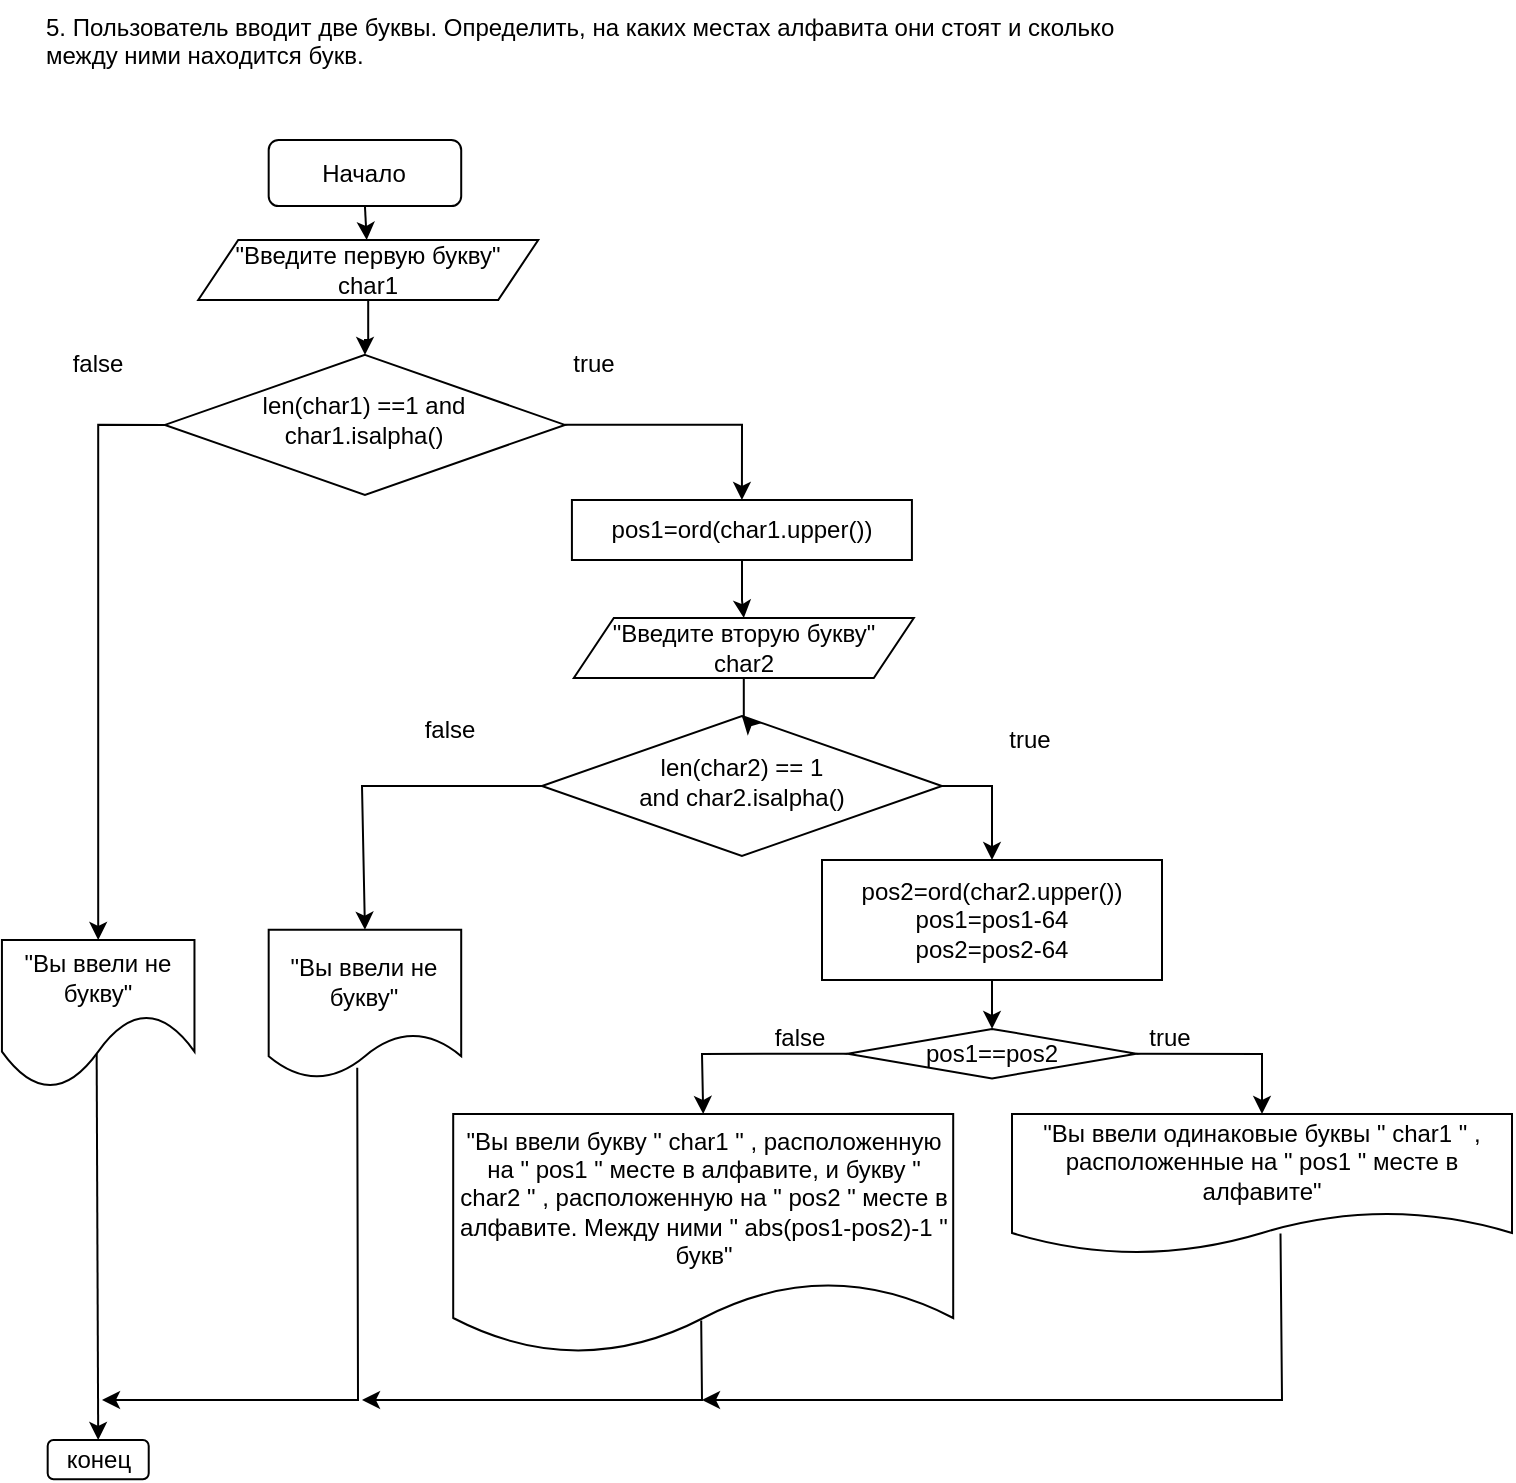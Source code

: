 <mxfile version="17.4.6" type="device"><diagram id="C5RBs43oDa-KdzZeNtuy" name="Page-1"><mxGraphModel dx="1673" dy="841" grid="1" gridSize="10" guides="1" tooltips="1" connect="1" arrows="1" fold="1" page="1" pageScale="1" pageWidth="827" pageHeight="1169" math="0" shadow="0"><root><mxCell id="WIyWlLk6GJQsqaUBKTNV-0"/><mxCell id="WIyWlLk6GJQsqaUBKTNV-1" parent="WIyWlLk6GJQsqaUBKTNV-0"/><mxCell id="yDVHB_X1VmqKTdPNUC2M-0" value="5. Пользователь вводит две буквы. Определить, на каких местах алфавита они стоят и сколько между ними находится букв." style="text;whiteSpace=wrap;html=1;" parent="WIyWlLk6GJQsqaUBKTNV-1" vertex="1"><mxGeometry x="50" y="40" width="550" height="40" as="geometry"/></mxCell><mxCell id="WIyWlLk6GJQsqaUBKTNV-3" value="Начало" style="rounded=1;whiteSpace=wrap;html=1;fontSize=12;glass=0;strokeWidth=1;shadow=0;" parent="WIyWlLk6GJQsqaUBKTNV-1" vertex="1"><mxGeometry x="163.338" y="110" width="96.264" height="33.058" as="geometry"/></mxCell><mxCell id="jTR9t-Z3Nvjf5A9WzM4N-2" style="edgeStyle=orthogonalEdgeStyle;rounded=0;orthogonalLoop=1;jettySize=auto;html=1;entryX=0.5;entryY=0;entryDx=0;entryDy=0;fontFamily=Helvetica;fontSize=12;" edge="1" parent="WIyWlLk6GJQsqaUBKTNV-1" source="WIyWlLk6GJQsqaUBKTNV-6" target="yDVHB_X1VmqKTdPNUC2M-2"><mxGeometry relative="1" as="geometry"/></mxCell><mxCell id="WIyWlLk6GJQsqaUBKTNV-6" value="&lt;font style=&quot;font-size: 12px&quot;&gt;len(char1) ==1 and &lt;br&gt;char1.isalpha()&lt;/font&gt;" style="rhombus;whiteSpace=wrap;html=1;shadow=0;fontFamily=Helvetica;fontSize=12;align=center;strokeWidth=1;spacing=6;spacingTop=-4;" parent="WIyWlLk6GJQsqaUBKTNV-1" vertex="1"><mxGeometry x="111.47" y="217.44" width="200" height="70" as="geometry"/></mxCell><mxCell id="jTR9t-Z3Nvjf5A9WzM4N-1" style="edgeStyle=orthogonalEdgeStyle;rounded=0;orthogonalLoop=1;jettySize=auto;html=1;entryX=0.5;entryY=0;entryDx=0;entryDy=0;fontFamily=Helvetica;fontSize=12;" edge="1" parent="WIyWlLk6GJQsqaUBKTNV-1" source="yDVHB_X1VmqKTdPNUC2M-1" target="WIyWlLk6GJQsqaUBKTNV-6"><mxGeometry relative="1" as="geometry"/></mxCell><mxCell id="yDVHB_X1VmqKTdPNUC2M-1" value="&lt;font style=&quot;font-size: 12px;&quot;&gt;&quot;Введите первую букву&quot;&lt;br style=&quot;font-size: 12px;&quot;&gt;char1&lt;/font&gt;" style="shape=parallelogram;perimeter=parallelogramPerimeter;whiteSpace=wrap;html=1;fixedSize=1;fontSize=12;" parent="WIyWlLk6GJQsqaUBKTNV-1" vertex="1"><mxGeometry x="128.11" y="160" width="170" height="30" as="geometry"/></mxCell><mxCell id="jTR9t-Z3Nvjf5A9WzM4N-3" style="edgeStyle=orthogonalEdgeStyle;rounded=0;orthogonalLoop=1;jettySize=auto;html=1;entryX=0.5;entryY=0;entryDx=0;entryDy=0;fontFamily=Helvetica;fontSize=12;" edge="1" parent="WIyWlLk6GJQsqaUBKTNV-1" source="yDVHB_X1VmqKTdPNUC2M-2" target="yDVHB_X1VmqKTdPNUC2M-5"><mxGeometry relative="1" as="geometry"/></mxCell><mxCell id="yDVHB_X1VmqKTdPNUC2M-2" value="pos1=ord(char1.upper())" style="rounded=0;whiteSpace=wrap;html=1;fontSize=12;" parent="WIyWlLk6GJQsqaUBKTNV-1" vertex="1"><mxGeometry x="314.96" y="290" width="170" height="30" as="geometry"/></mxCell><mxCell id="yDVHB_X1VmqKTdPNUC2M-4" value="len(char2) == 1 &lt;br&gt;and char2.isalpha()" style="rhombus;whiteSpace=wrap;html=1;shadow=0;fontFamily=Helvetica;fontSize=12;align=center;strokeWidth=1;spacing=6;spacingTop=-4;" parent="WIyWlLk6GJQsqaUBKTNV-1" vertex="1"><mxGeometry x="299.962" y="397.996" width="200" height="70" as="geometry"/></mxCell><mxCell id="jTR9t-Z3Nvjf5A9WzM4N-4" style="edgeStyle=orthogonalEdgeStyle;rounded=0;orthogonalLoop=1;jettySize=auto;html=1;entryX=0.5;entryY=0;entryDx=0;entryDy=0;fontFamily=Helvetica;fontSize=12;" edge="1" parent="WIyWlLk6GJQsqaUBKTNV-1" source="yDVHB_X1VmqKTdPNUC2M-5" target="yDVHB_X1VmqKTdPNUC2M-4"><mxGeometry relative="1" as="geometry"/></mxCell><mxCell id="yDVHB_X1VmqKTdPNUC2M-5" value="&quot;Введите вторую букву&quot;&lt;br style=&quot;font-size: 12px;&quot;&gt;char2" style="shape=parallelogram;perimeter=parallelogramPerimeter;whiteSpace=wrap;html=1;fixedSize=1;fontSize=12;" parent="WIyWlLk6GJQsqaUBKTNV-1" vertex="1"><mxGeometry x="315.907" y="349.0" width="170" height="30" as="geometry"/></mxCell><mxCell id="jTR9t-Z3Nvjf5A9WzM4N-6" style="edgeStyle=orthogonalEdgeStyle;rounded=0;orthogonalLoop=1;jettySize=auto;html=1;entryX=0.5;entryY=0;entryDx=0;entryDy=0;fontFamily=Helvetica;fontSize=12;" edge="1" parent="WIyWlLk6GJQsqaUBKTNV-1" source="yDVHB_X1VmqKTdPNUC2M-6" target="wmC57i1RML7s9xTp8DVh-9"><mxGeometry relative="1" as="geometry"/></mxCell><mxCell id="yDVHB_X1VmqKTdPNUC2M-6" value="&lt;font style=&quot;font-size: 12px&quot;&gt;pos2=ord(char2.upper())&lt;br&gt;pos1=pos1-64&lt;br&gt;pos2=pos2-64&lt;/font&gt;" style="rounded=0;whiteSpace=wrap;html=1;fontSize=12;" parent="WIyWlLk6GJQsqaUBKTNV-1" vertex="1"><mxGeometry x="440.002" y="470.002" width="170" height="60" as="geometry"/></mxCell><mxCell id="yDVHB_X1VmqKTdPNUC2M-7" value="&quot;Вы ввели не букву&quot;" style="shape=document;whiteSpace=wrap;html=1;boundedLbl=1;size=0.5;fontSize=12;" parent="WIyWlLk6GJQsqaUBKTNV-1" vertex="1"><mxGeometry x="29.97" y="509.996" width="96.264" height="74.38" as="geometry"/></mxCell><mxCell id="yDVHB_X1VmqKTdPNUC2M-8" value="" style="endArrow=classic;html=1;rounded=0;exitX=0.5;exitY=1;exitDx=0;exitDy=0;" parent="WIyWlLk6GJQsqaUBKTNV-1" source="WIyWlLk6GJQsqaUBKTNV-3" target="yDVHB_X1VmqKTdPNUC2M-1" edge="1"><mxGeometry width="50" height="50" relative="1" as="geometry"><mxPoint x="401.992" y="258.76" as="sourcePoint"/><mxPoint x="442.102" y="217.438" as="targetPoint"/></mxGeometry></mxCell><mxCell id="yDVHB_X1VmqKTdPNUC2M-13" value="true" style="text;html=1;strokeColor=none;fillColor=none;align=center;verticalAlign=middle;whiteSpace=wrap;rounded=0;" parent="WIyWlLk6GJQsqaUBKTNV-1" vertex="1"><mxGeometry x="302.166" y="210.009" width="48.132" height="24.793" as="geometry"/></mxCell><mxCell id="yDVHB_X1VmqKTdPNUC2M-17" value="false" style="text;html=1;strokeColor=none;fillColor=none;align=center;verticalAlign=middle;whiteSpace=wrap;rounded=0;fontSize=12;" parent="WIyWlLk6GJQsqaUBKTNV-1" vertex="1"><mxGeometry x="54.036" y="210.005" width="48.132" height="24.793" as="geometry"/></mxCell><mxCell id="yDVHB_X1VmqKTdPNUC2M-20" value="true" style="text;html=1;strokeColor=none;fillColor=none;align=center;verticalAlign=middle;whiteSpace=wrap;rounded=0;fontSize=12;" parent="WIyWlLk6GJQsqaUBKTNV-1" vertex="1"><mxGeometry x="520.004" y="398.003" width="48.132" height="24.793" as="geometry"/></mxCell><mxCell id="yDVHB_X1VmqKTdPNUC2M-21" value="false" style="text;html=1;strokeColor=none;fillColor=none;align=center;verticalAlign=middle;whiteSpace=wrap;rounded=0;fontSize=12;" parent="WIyWlLk6GJQsqaUBKTNV-1" vertex="1"><mxGeometry x="229.999" y="392.203" width="48.132" height="24.793" as="geometry"/></mxCell><mxCell id="yDVHB_X1VmqKTdPNUC2M-22" value="" style="endArrow=classic;html=1;rounded=0;entryX=0.5;entryY=0;entryDx=0;entryDy=0;exitX=0;exitY=0.5;exitDx=0;exitDy=0;fontSize=9;" parent="WIyWlLk6GJQsqaUBKTNV-1" source="yDVHB_X1VmqKTdPNUC2M-4" target="yDVHB_X1VmqKTdPNUC2M-23" edge="1"><mxGeometry width="50" height="50" relative="1" as="geometry"><mxPoint x="200.44" y="457.107" as="sourcePoint"/><mxPoint x="497.253" y="473.636" as="targetPoint"/><Array as="points"><mxPoint x="210" y="433"/></Array></mxGeometry></mxCell><mxCell id="yDVHB_X1VmqKTdPNUC2M-23" value="&quot;Вы ввели не букву&quot;" style="shape=document;whiteSpace=wrap;html=1;boundedLbl=1;fontSize=12;" parent="WIyWlLk6GJQsqaUBKTNV-1" vertex="1"><mxGeometry x="163.338" y="504.856" width="96.264" height="74.38" as="geometry"/></mxCell><mxCell id="yDVHB_X1VmqKTdPNUC2M-12" style="edgeStyle=orthogonalEdgeStyle;rounded=0;orthogonalLoop=1;jettySize=auto;html=1;entryX=0.5;entryY=0;entryDx=0;entryDy=0;exitX=0;exitY=0.5;exitDx=0;exitDy=0;" parent="WIyWlLk6GJQsqaUBKTNV-1" source="WIyWlLk6GJQsqaUBKTNV-6" target="yDVHB_X1VmqKTdPNUC2M-7" edge="1"><mxGeometry relative="1" as="geometry"/></mxCell><mxCell id="wmC57i1RML7s9xTp8DVh-9" value="pos1==pos2" style="rhombus;whiteSpace=wrap;html=1;fontSize=12;" parent="WIyWlLk6GJQsqaUBKTNV-1" vertex="1"><mxGeometry x="452.808" y="554.444" width="144.396" height="24.793" as="geometry"/></mxCell><mxCell id="wmC57i1RML7s9xTp8DVh-42" value="true" style="text;html=1;strokeColor=none;fillColor=none;align=center;verticalAlign=middle;whiteSpace=wrap;rounded=0;fontSize=12;" parent="WIyWlLk6GJQsqaUBKTNV-1" vertex="1"><mxGeometry x="590.004" y="547.0" width="48.132" height="24.793" as="geometry"/></mxCell><mxCell id="wmC57i1RML7s9xTp8DVh-43" value="false" style="text;html=1;strokeColor=none;fillColor=none;align=center;verticalAlign=middle;whiteSpace=wrap;rounded=0;fontSize=12;" parent="WIyWlLk6GJQsqaUBKTNV-1" vertex="1"><mxGeometry x="404.677" y="547.0" width="48.132" height="24.793" as="geometry"/></mxCell><mxCell id="wmC57i1RML7s9xTp8DVh-52" value="&quot;Вы ввели одинаковые буквы &quot; char1 &quot; , расположенные на &quot; pos1 &quot; месте в алфавите&quot;" style="shape=document;whiteSpace=wrap;html=1;boundedLbl=1;fontSize=12;" parent="WIyWlLk6GJQsqaUBKTNV-1" vertex="1"><mxGeometry x="534.999" y="596.996" width="250" height="70" as="geometry"/></mxCell><mxCell id="wmC57i1RML7s9xTp8DVh-53" value="&quot;Вы ввели букву &quot; char1 &quot; , расположенную на &quot; pos1 &quot; месте в алфавите, и букву &quot; char2 &quot; , расположенную на &quot; pos2 &quot; месте в алфавите. Между ними &quot; abs(pos1-pos2)-1 &quot; букв&quot;" style="shape=document;whiteSpace=wrap;html=1;boundedLbl=1;fontSize=12;" parent="WIyWlLk6GJQsqaUBKTNV-1" vertex="1"><mxGeometry x="255.6" y="597" width="250" height="120" as="geometry"/></mxCell><mxCell id="wmC57i1RML7s9xTp8DVh-56" value="конец" style="rounded=1;whiteSpace=wrap;html=1;fontSize=12;" parent="WIyWlLk6GJQsqaUBKTNV-1" vertex="1"><mxGeometry x="52.84" y="760.0" width="50.52" height="19.59" as="geometry"/></mxCell><mxCell id="jTR9t-Z3Nvjf5A9WzM4N-9" value="" style="endArrow=classic;html=1;rounded=0;fontFamily=Helvetica;fontSize=12;exitX=1;exitY=0.5;exitDx=0;exitDy=0;entryX=0.5;entryY=0;entryDx=0;entryDy=0;" edge="1" parent="WIyWlLk6GJQsqaUBKTNV-1" source="yDVHB_X1VmqKTdPNUC2M-4" target="yDVHB_X1VmqKTdPNUC2M-6"><mxGeometry width="50" height="50" relative="1" as="geometry"><mxPoint x="280" y="568" as="sourcePoint"/><mxPoint x="330" y="518" as="targetPoint"/><Array as="points"><mxPoint x="525" y="433"/></Array></mxGeometry></mxCell><mxCell id="jTR9t-Z3Nvjf5A9WzM4N-10" value="" style="endArrow=classic;html=1;rounded=0;fontFamily=Helvetica;fontSize=12;exitX=0;exitY=0.5;exitDx=0;exitDy=0;entryX=0.5;entryY=0;entryDx=0;entryDy=0;" edge="1" parent="WIyWlLk6GJQsqaUBKTNV-1" source="wmC57i1RML7s9xTp8DVh-9" target="wmC57i1RML7s9xTp8DVh-53"><mxGeometry width="50" height="50" relative="1" as="geometry"><mxPoint x="240" y="577" as="sourcePoint"/><mxPoint x="290" y="527" as="targetPoint"/><Array as="points"><mxPoint x="380" y="567"/></Array></mxGeometry></mxCell><mxCell id="jTR9t-Z3Nvjf5A9WzM4N-11" value="" style="endArrow=classic;html=1;rounded=0;fontFamily=Helvetica;fontSize=12;exitX=1;exitY=0.5;exitDx=0;exitDy=0;entryX=0.5;entryY=0;entryDx=0;entryDy=0;" edge="1" parent="WIyWlLk6GJQsqaUBKTNV-1" source="wmC57i1RML7s9xTp8DVh-9" target="wmC57i1RML7s9xTp8DVh-52"><mxGeometry width="50" height="50" relative="1" as="geometry"><mxPoint x="690" y="567" as="sourcePoint"/><mxPoint x="740" y="517" as="targetPoint"/><Array as="points"><mxPoint x="660" y="567"/></Array></mxGeometry></mxCell><mxCell id="jTR9t-Z3Nvjf5A9WzM4N-12" value="" style="endArrow=classic;html=1;rounded=0;fontFamily=Helvetica;fontSize=12;entryX=0.5;entryY=0;entryDx=0;entryDy=0;exitX=0.492;exitY=0.766;exitDx=0;exitDy=0;exitPerimeter=0;" edge="1" parent="WIyWlLk6GJQsqaUBKTNV-1" source="yDVHB_X1VmqKTdPNUC2M-7" target="wmC57i1RML7s9xTp8DVh-56"><mxGeometry width="50" height="50" relative="1" as="geometry"><mxPoint x="60" y="700" as="sourcePoint"/><mxPoint x="110" y="650" as="targetPoint"/></mxGeometry></mxCell><mxCell id="jTR9t-Z3Nvjf5A9WzM4N-13" value="" style="endArrow=classic;html=1;rounded=0;fontFamily=Helvetica;fontSize=12;exitX=0.46;exitY=0.928;exitDx=0;exitDy=0;exitPerimeter=0;" edge="1" parent="WIyWlLk6GJQsqaUBKTNV-1" source="yDVHB_X1VmqKTdPNUC2M-23"><mxGeometry width="50" height="50" relative="1" as="geometry"><mxPoint x="130" y="750" as="sourcePoint"/><mxPoint x="80" y="740" as="targetPoint"/><Array as="points"><mxPoint x="208" y="740"/></Array></mxGeometry></mxCell><mxCell id="jTR9t-Z3Nvjf5A9WzM4N-14" value="" style="endArrow=classic;html=1;rounded=0;fontFamily=Helvetica;fontSize=12;exitX=0.496;exitY=0.86;exitDx=0;exitDy=0;exitPerimeter=0;" edge="1" parent="WIyWlLk6GJQsqaUBKTNV-1" source="wmC57i1RML7s9xTp8DVh-53"><mxGeometry width="50" height="50" relative="1" as="geometry"><mxPoint x="380" y="770" as="sourcePoint"/><mxPoint x="210" y="740" as="targetPoint"/><Array as="points"><mxPoint x="380" y="740"/></Array></mxGeometry></mxCell><mxCell id="jTR9t-Z3Nvjf5A9WzM4N-15" value="" style="endArrow=classic;html=1;rounded=0;fontFamily=Helvetica;fontSize=12;exitX=0.537;exitY=0.853;exitDx=0;exitDy=0;exitPerimeter=0;" edge="1" parent="WIyWlLk6GJQsqaUBKTNV-1" source="wmC57i1RML7s9xTp8DVh-52"><mxGeometry width="50" height="50" relative="1" as="geometry"><mxPoint x="550" y="790" as="sourcePoint"/><mxPoint x="380" y="740" as="targetPoint"/><Array as="points"><mxPoint x="670" y="740"/></Array></mxGeometry></mxCell></root></mxGraphModel></diagram></mxfile>